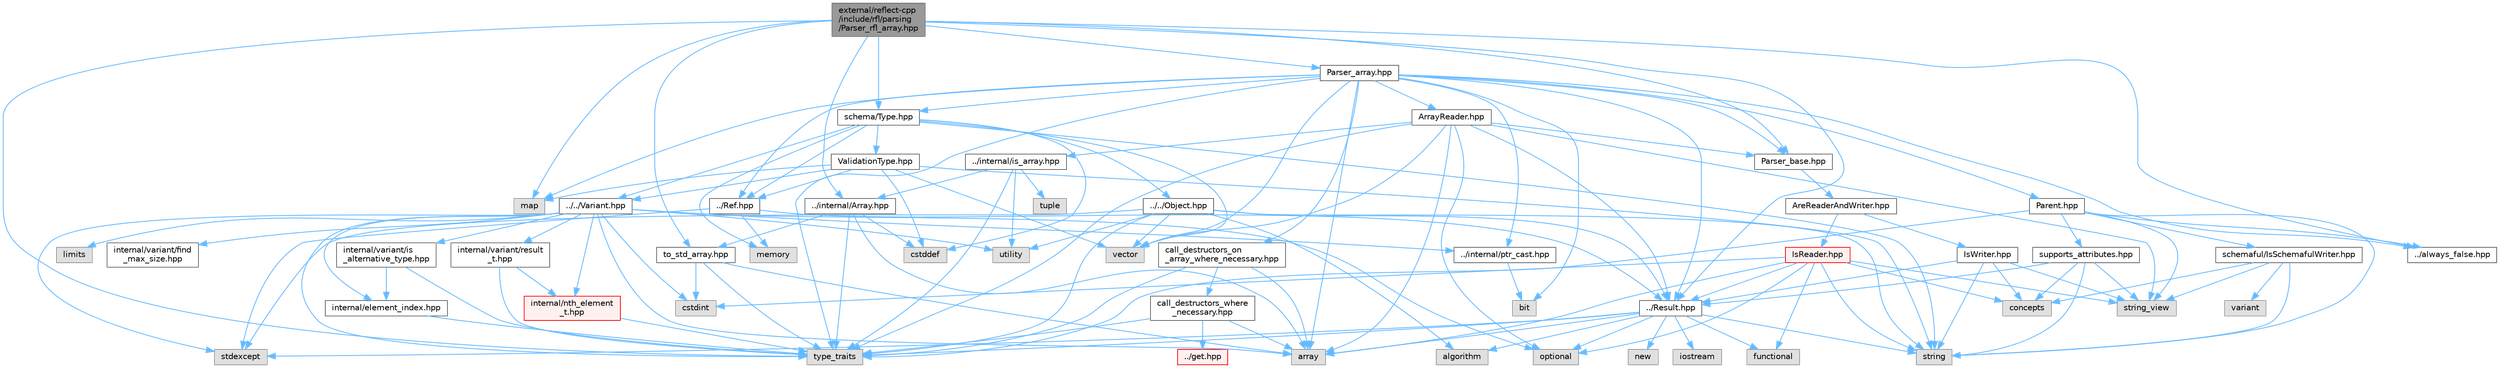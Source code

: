 digraph "external/reflect-cpp/include/rfl/parsing/Parser_rfl_array.hpp"
{
 // LATEX_PDF_SIZE
  bgcolor="transparent";
  edge [fontname=Helvetica,fontsize=10,labelfontname=Helvetica,labelfontsize=10];
  node [fontname=Helvetica,fontsize=10,shape=box,height=0.2,width=0.4];
  Node1 [id="Node000001",label="external/reflect-cpp\l/include/rfl/parsing\l/Parser_rfl_array.hpp",height=0.2,width=0.4,color="gray40", fillcolor="grey60", style="filled", fontcolor="black",tooltip=" "];
  Node1 -> Node2 [id="edge1_Node000001_Node000002",color="steelblue1",style="solid",tooltip=" "];
  Node2 [id="Node000002",label="map",height=0.2,width=0.4,color="grey60", fillcolor="#E0E0E0", style="filled",tooltip=" "];
  Node1 -> Node3 [id="edge2_Node000001_Node000003",color="steelblue1",style="solid",tooltip=" "];
  Node3 [id="Node000003",label="type_traits",height=0.2,width=0.4,color="grey60", fillcolor="#E0E0E0", style="filled",tooltip=" "];
  Node1 -> Node4 [id="edge3_Node000001_Node000004",color="steelblue1",style="solid",tooltip=" "];
  Node4 [id="Node000004",label="../Result.hpp",height=0.2,width=0.4,color="grey40", fillcolor="white", style="filled",URL="$_result_8hpp.html",tooltip=" "];
  Node4 -> Node5 [id="edge4_Node000004_Node000005",color="steelblue1",style="solid",tooltip=" "];
  Node5 [id="Node000005",label="algorithm",height=0.2,width=0.4,color="grey60", fillcolor="#E0E0E0", style="filled",tooltip=" "];
  Node4 -> Node6 [id="edge5_Node000004_Node000006",color="steelblue1",style="solid",tooltip=" "];
  Node6 [id="Node000006",label="array",height=0.2,width=0.4,color="grey60", fillcolor="#E0E0E0", style="filled",tooltip=" "];
  Node4 -> Node7 [id="edge6_Node000004_Node000007",color="steelblue1",style="solid",tooltip=" "];
  Node7 [id="Node000007",label="functional",height=0.2,width=0.4,color="grey60", fillcolor="#E0E0E0", style="filled",tooltip=" "];
  Node4 -> Node8 [id="edge7_Node000004_Node000008",color="steelblue1",style="solid",tooltip=" "];
  Node8 [id="Node000008",label="iostream",height=0.2,width=0.4,color="grey60", fillcolor="#E0E0E0", style="filled",tooltip=" "];
  Node4 -> Node9 [id="edge8_Node000004_Node000009",color="steelblue1",style="solid",tooltip=" "];
  Node9 [id="Node000009",label="new",height=0.2,width=0.4,color="grey60", fillcolor="#E0E0E0", style="filled",tooltip=" "];
  Node4 -> Node10 [id="edge9_Node000004_Node000010",color="steelblue1",style="solid",tooltip=" "];
  Node10 [id="Node000010",label="optional",height=0.2,width=0.4,color="grey60", fillcolor="#E0E0E0", style="filled",tooltip=" "];
  Node4 -> Node11 [id="edge10_Node000004_Node000011",color="steelblue1",style="solid",tooltip=" "];
  Node11 [id="Node000011",label="stdexcept",height=0.2,width=0.4,color="grey60", fillcolor="#E0E0E0", style="filled",tooltip=" "];
  Node4 -> Node12 [id="edge11_Node000004_Node000012",color="steelblue1",style="solid",tooltip=" "];
  Node12 [id="Node000012",label="string",height=0.2,width=0.4,color="grey60", fillcolor="#E0E0E0", style="filled",tooltip=" "];
  Node4 -> Node3 [id="edge12_Node000004_Node000003",color="steelblue1",style="solid",tooltip=" "];
  Node1 -> Node13 [id="edge13_Node000001_Node000013",color="steelblue1",style="solid",tooltip=" "];
  Node13 [id="Node000013",label="../always_false.hpp",height=0.2,width=0.4,color="grey40", fillcolor="white", style="filled",URL="$always__false_8hpp.html",tooltip=" "];
  Node1 -> Node14 [id="edge14_Node000001_Node000014",color="steelblue1",style="solid",tooltip=" "];
  Node14 [id="Node000014",label="../internal/Array.hpp",height=0.2,width=0.4,color="grey40", fillcolor="white", style="filled",URL="$_array_8hpp.html",tooltip=" "];
  Node14 -> Node6 [id="edge15_Node000014_Node000006",color="steelblue1",style="solid",tooltip=" "];
  Node14 -> Node15 [id="edge16_Node000014_Node000015",color="steelblue1",style="solid",tooltip=" "];
  Node15 [id="Node000015",label="cstddef",height=0.2,width=0.4,color="grey60", fillcolor="#E0E0E0", style="filled",tooltip=" "];
  Node14 -> Node3 [id="edge17_Node000014_Node000003",color="steelblue1",style="solid",tooltip=" "];
  Node14 -> Node16 [id="edge18_Node000014_Node000016",color="steelblue1",style="solid",tooltip=" "];
  Node16 [id="Node000016",label="to_std_array.hpp",height=0.2,width=0.4,color="grey40", fillcolor="white", style="filled",URL="$to__std__array_8hpp.html",tooltip=" "];
  Node16 -> Node6 [id="edge19_Node000016_Node000006",color="steelblue1",style="solid",tooltip=" "];
  Node16 -> Node17 [id="edge20_Node000016_Node000017",color="steelblue1",style="solid",tooltip=" "];
  Node17 [id="Node000017",label="cstdint",height=0.2,width=0.4,color="grey60", fillcolor="#E0E0E0", style="filled",tooltip=" "];
  Node16 -> Node3 [id="edge21_Node000016_Node000003",color="steelblue1",style="solid",tooltip=" "];
  Node1 -> Node16 [id="edge22_Node000001_Node000016",color="steelblue1",style="solid",tooltip=" "];
  Node1 -> Node18 [id="edge23_Node000001_Node000018",color="steelblue1",style="solid",tooltip=" "];
  Node18 [id="Node000018",label="Parser_array.hpp",height=0.2,width=0.4,color="grey40", fillcolor="white", style="filled",URL="$_parser__array_8hpp.html",tooltip=" "];
  Node18 -> Node6 [id="edge24_Node000018_Node000006",color="steelblue1",style="solid",tooltip=" "];
  Node18 -> Node19 [id="edge25_Node000018_Node000019",color="steelblue1",style="solid",tooltip=" "];
  Node19 [id="Node000019",label="bit",height=0.2,width=0.4,color="grey60", fillcolor="#E0E0E0", style="filled",tooltip=" "];
  Node18 -> Node2 [id="edge26_Node000018_Node000002",color="steelblue1",style="solid",tooltip=" "];
  Node18 -> Node3 [id="edge27_Node000018_Node000003",color="steelblue1",style="solid",tooltip=" "];
  Node18 -> Node20 [id="edge28_Node000018_Node000020",color="steelblue1",style="solid",tooltip=" "];
  Node20 [id="Node000020",label="vector",height=0.2,width=0.4,color="grey60", fillcolor="#E0E0E0", style="filled",tooltip=" "];
  Node18 -> Node21 [id="edge29_Node000018_Node000021",color="steelblue1",style="solid",tooltip=" "];
  Node21 [id="Node000021",label="../Ref.hpp",height=0.2,width=0.4,color="grey40", fillcolor="white", style="filled",URL="$_ref_8hpp.html",tooltip=" "];
  Node21 -> Node22 [id="edge30_Node000021_Node000022",color="steelblue1",style="solid",tooltip=" "];
  Node22 [id="Node000022",label="memory",height=0.2,width=0.4,color="grey60", fillcolor="#E0E0E0", style="filled",tooltip=" "];
  Node21 -> Node11 [id="edge31_Node000021_Node000011",color="steelblue1",style="solid",tooltip=" "];
  Node21 -> Node4 [id="edge32_Node000021_Node000004",color="steelblue1",style="solid",tooltip=" "];
  Node18 -> Node4 [id="edge33_Node000018_Node000004",color="steelblue1",style="solid",tooltip=" "];
  Node18 -> Node13 [id="edge34_Node000018_Node000013",color="steelblue1",style="solid",tooltip=" "];
  Node18 -> Node23 [id="edge35_Node000018_Node000023",color="steelblue1",style="solid",tooltip=" "];
  Node23 [id="Node000023",label="../internal/ptr_cast.hpp",height=0.2,width=0.4,color="grey40", fillcolor="white", style="filled",URL="$ptr__cast_8hpp.html",tooltip=" "];
  Node23 -> Node19 [id="edge36_Node000023_Node000019",color="steelblue1",style="solid",tooltip=" "];
  Node18 -> Node24 [id="edge37_Node000018_Node000024",color="steelblue1",style="solid",tooltip=" "];
  Node24 [id="Node000024",label="ArrayReader.hpp",height=0.2,width=0.4,color="grey40", fillcolor="white", style="filled",URL="$_array_reader_8hpp.html",tooltip=" "];
  Node24 -> Node6 [id="edge38_Node000024_Node000006",color="steelblue1",style="solid",tooltip=" "];
  Node24 -> Node10 [id="edge39_Node000024_Node000010",color="steelblue1",style="solid",tooltip=" "];
  Node24 -> Node25 [id="edge40_Node000024_Node000025",color="steelblue1",style="solid",tooltip=" "];
  Node25 [id="Node000025",label="string_view",height=0.2,width=0.4,color="grey60", fillcolor="#E0E0E0", style="filled",tooltip=" "];
  Node24 -> Node3 [id="edge41_Node000024_Node000003",color="steelblue1",style="solid",tooltip=" "];
  Node24 -> Node20 [id="edge42_Node000024_Node000020",color="steelblue1",style="solid",tooltip=" "];
  Node24 -> Node4 [id="edge43_Node000024_Node000004",color="steelblue1",style="solid",tooltip=" "];
  Node24 -> Node26 [id="edge44_Node000024_Node000026",color="steelblue1",style="solid",tooltip=" "];
  Node26 [id="Node000026",label="../internal/is_array.hpp",height=0.2,width=0.4,color="grey40", fillcolor="white", style="filled",URL="$is__array_8hpp.html",tooltip=" "];
  Node26 -> Node27 [id="edge45_Node000026_Node000027",color="steelblue1",style="solid",tooltip=" "];
  Node27 [id="Node000027",label="tuple",height=0.2,width=0.4,color="grey60", fillcolor="#E0E0E0", style="filled",tooltip=" "];
  Node26 -> Node3 [id="edge46_Node000026_Node000003",color="steelblue1",style="solid",tooltip=" "];
  Node26 -> Node28 [id="edge47_Node000026_Node000028",color="steelblue1",style="solid",tooltip=" "];
  Node28 [id="Node000028",label="utility",height=0.2,width=0.4,color="grey60", fillcolor="#E0E0E0", style="filled",tooltip=" "];
  Node26 -> Node14 [id="edge48_Node000026_Node000014",color="steelblue1",style="solid",tooltip=" "];
  Node24 -> Node29 [id="edge49_Node000024_Node000029",color="steelblue1",style="solid",tooltip=" "];
  Node29 [id="Node000029",label="Parser_base.hpp",height=0.2,width=0.4,color="grey40", fillcolor="white", style="filled",URL="$_parser__base_8hpp.html",tooltip=" "];
  Node29 -> Node30 [id="edge50_Node000029_Node000030",color="steelblue1",style="solid",tooltip=" "];
  Node30 [id="Node000030",label="AreReaderAndWriter.hpp",height=0.2,width=0.4,color="grey40", fillcolor="white", style="filled",URL="$_are_reader_and_writer_8hpp.html",tooltip=" "];
  Node30 -> Node31 [id="edge51_Node000030_Node000031",color="steelblue1",style="solid",tooltip=" "];
  Node31 [id="Node000031",label="IsReader.hpp",height=0.2,width=0.4,color="red", fillcolor="#FFF0F0", style="filled",URL="$_is_reader_8hpp.html",tooltip=" "];
  Node31 -> Node6 [id="edge52_Node000031_Node000006",color="steelblue1",style="solid",tooltip=" "];
  Node31 -> Node32 [id="edge53_Node000031_Node000032",color="steelblue1",style="solid",tooltip=" "];
  Node32 [id="Node000032",label="concepts",height=0.2,width=0.4,color="grey60", fillcolor="#E0E0E0", style="filled",tooltip=" "];
  Node31 -> Node17 [id="edge54_Node000031_Node000017",color="steelblue1",style="solid",tooltip=" "];
  Node31 -> Node7 [id="edge55_Node000031_Node000007",color="steelblue1",style="solid",tooltip=" "];
  Node31 -> Node10 [id="edge56_Node000031_Node000010",color="steelblue1",style="solid",tooltip=" "];
  Node31 -> Node12 [id="edge57_Node000031_Node000012",color="steelblue1",style="solid",tooltip=" "];
  Node31 -> Node25 [id="edge58_Node000031_Node000025",color="steelblue1",style="solid",tooltip=" "];
  Node31 -> Node4 [id="edge59_Node000031_Node000004",color="steelblue1",style="solid",tooltip=" "];
  Node30 -> Node38 [id="edge60_Node000030_Node000038",color="steelblue1",style="solid",tooltip=" "];
  Node38 [id="Node000038",label="IsWriter.hpp",height=0.2,width=0.4,color="grey40", fillcolor="white", style="filled",URL="$_is_writer_8hpp.html",tooltip=" "];
  Node38 -> Node32 [id="edge61_Node000038_Node000032",color="steelblue1",style="solid",tooltip=" "];
  Node38 -> Node12 [id="edge62_Node000038_Node000012",color="steelblue1",style="solid",tooltip=" "];
  Node38 -> Node25 [id="edge63_Node000038_Node000025",color="steelblue1",style="solid",tooltip=" "];
  Node38 -> Node4 [id="edge64_Node000038_Node000004",color="steelblue1",style="solid",tooltip=" "];
  Node18 -> Node39 [id="edge65_Node000018_Node000039",color="steelblue1",style="solid",tooltip=" "];
  Node39 [id="Node000039",label="Parent.hpp",height=0.2,width=0.4,color="grey40", fillcolor="white", style="filled",URL="$_parent_8hpp.html",tooltip=" "];
  Node39 -> Node12 [id="edge66_Node000039_Node000012",color="steelblue1",style="solid",tooltip=" "];
  Node39 -> Node25 [id="edge67_Node000039_Node000025",color="steelblue1",style="solid",tooltip=" "];
  Node39 -> Node3 [id="edge68_Node000039_Node000003",color="steelblue1",style="solid",tooltip=" "];
  Node39 -> Node13 [id="edge69_Node000039_Node000013",color="steelblue1",style="solid",tooltip=" "];
  Node39 -> Node40 [id="edge70_Node000039_Node000040",color="steelblue1",style="solid",tooltip=" "];
  Node40 [id="Node000040",label="schemaful/IsSchemafulWriter.hpp",height=0.2,width=0.4,color="grey40", fillcolor="white", style="filled",URL="$_is_schemaful_writer_8hpp.html",tooltip=" "];
  Node40 -> Node32 [id="edge71_Node000040_Node000032",color="steelblue1",style="solid",tooltip=" "];
  Node40 -> Node12 [id="edge72_Node000040_Node000012",color="steelblue1",style="solid",tooltip=" "];
  Node40 -> Node25 [id="edge73_Node000040_Node000025",color="steelblue1",style="solid",tooltip=" "];
  Node40 -> Node37 [id="edge74_Node000040_Node000037",color="steelblue1",style="solid",tooltip=" "];
  Node37 [id="Node000037",label="variant",height=0.2,width=0.4,color="grey60", fillcolor="#E0E0E0", style="filled",tooltip=" "];
  Node39 -> Node41 [id="edge75_Node000039_Node000041",color="steelblue1",style="solid",tooltip=" "];
  Node41 [id="Node000041",label="supports_attributes.hpp",height=0.2,width=0.4,color="grey40", fillcolor="white", style="filled",URL="$supports__attributes_8hpp.html",tooltip=" "];
  Node41 -> Node32 [id="edge76_Node000041_Node000032",color="steelblue1",style="solid",tooltip=" "];
  Node41 -> Node12 [id="edge77_Node000041_Node000012",color="steelblue1",style="solid",tooltip=" "];
  Node41 -> Node25 [id="edge78_Node000041_Node000025",color="steelblue1",style="solid",tooltip=" "];
  Node41 -> Node4 [id="edge79_Node000041_Node000004",color="steelblue1",style="solid",tooltip=" "];
  Node18 -> Node29 [id="edge80_Node000018_Node000029",color="steelblue1",style="solid",tooltip=" "];
  Node18 -> Node42 [id="edge81_Node000018_Node000042",color="steelblue1",style="solid",tooltip=" "];
  Node42 [id="Node000042",label="call_destructors_on\l_array_where_necessary.hpp",height=0.2,width=0.4,color="grey40", fillcolor="white", style="filled",URL="$call__destructors__on__array__where__necessary_8hpp.html",tooltip=" "];
  Node42 -> Node6 [id="edge82_Node000042_Node000006",color="steelblue1",style="solid",tooltip=" "];
  Node42 -> Node3 [id="edge83_Node000042_Node000003",color="steelblue1",style="solid",tooltip=" "];
  Node42 -> Node43 [id="edge84_Node000042_Node000043",color="steelblue1",style="solid",tooltip=" "];
  Node43 [id="Node000043",label="call_destructors_where\l_necessary.hpp",height=0.2,width=0.4,color="grey40", fillcolor="white", style="filled",URL="$call__destructors__where__necessary_8hpp.html",tooltip=" "];
  Node43 -> Node6 [id="edge85_Node000043_Node000006",color="steelblue1",style="solid",tooltip=" "];
  Node43 -> Node3 [id="edge86_Node000043_Node000003",color="steelblue1",style="solid",tooltip=" "];
  Node43 -> Node44 [id="edge87_Node000043_Node000044",color="steelblue1",style="solid",tooltip=" "];
  Node44 [id="Node000044",label="../get.hpp",height=0.2,width=0.4,color="red", fillcolor="#FFF0F0", style="filled",URL="$get_8hpp.html",tooltip=" "];
  Node18 -> Node53 [id="edge88_Node000018_Node000053",color="steelblue1",style="solid",tooltip=" "];
  Node53 [id="Node000053",label="schema/Type.hpp",height=0.2,width=0.4,color="grey40", fillcolor="white", style="filled",URL="$parsing_2schema_2_type_8hpp.html",tooltip=" "];
  Node53 -> Node15 [id="edge89_Node000053_Node000015",color="steelblue1",style="solid",tooltip=" "];
  Node53 -> Node22 [id="edge90_Node000053_Node000022",color="steelblue1",style="solid",tooltip=" "];
  Node53 -> Node12 [id="edge91_Node000053_Node000012",color="steelblue1",style="solid",tooltip=" "];
  Node53 -> Node20 [id="edge92_Node000053_Node000020",color="steelblue1",style="solid",tooltip=" "];
  Node53 -> Node54 [id="edge93_Node000053_Node000054",color="steelblue1",style="solid",tooltip=" "];
  Node54 [id="Node000054",label="../../Object.hpp",height=0.2,width=0.4,color="grey40", fillcolor="white", style="filled",URL="$_object_8hpp.html",tooltip=" "];
  Node54 -> Node5 [id="edge94_Node000054_Node000005",color="steelblue1",style="solid",tooltip=" "];
  Node54 -> Node11 [id="edge95_Node000054_Node000011",color="steelblue1",style="solid",tooltip=" "];
  Node54 -> Node12 [id="edge96_Node000054_Node000012",color="steelblue1",style="solid",tooltip=" "];
  Node54 -> Node3 [id="edge97_Node000054_Node000003",color="steelblue1",style="solid",tooltip=" "];
  Node54 -> Node28 [id="edge98_Node000054_Node000028",color="steelblue1",style="solid",tooltip=" "];
  Node54 -> Node20 [id="edge99_Node000054_Node000020",color="steelblue1",style="solid",tooltip=" "];
  Node54 -> Node4 [id="edge100_Node000054_Node000004",color="steelblue1",style="solid",tooltip=" "];
  Node53 -> Node21 [id="edge101_Node000053_Node000021",color="steelblue1",style="solid",tooltip=" "];
  Node53 -> Node55 [id="edge102_Node000053_Node000055",color="steelblue1",style="solid",tooltip=" "];
  Node55 [id="Node000055",label="../../Variant.hpp",height=0.2,width=0.4,color="grey40", fillcolor="white", style="filled",URL="$_variant_8hpp.html",tooltip=" "];
  Node55 -> Node6 [id="edge103_Node000055_Node000006",color="steelblue1",style="solid",tooltip=" "];
  Node55 -> Node17 [id="edge104_Node000055_Node000017",color="steelblue1",style="solid",tooltip=" "];
  Node55 -> Node47 [id="edge105_Node000055_Node000047",color="steelblue1",style="solid",tooltip=" "];
  Node47 [id="Node000047",label="limits",height=0.2,width=0.4,color="grey60", fillcolor="#E0E0E0", style="filled",tooltip=" "];
  Node55 -> Node10 [id="edge106_Node000055_Node000010",color="steelblue1",style="solid",tooltip=" "];
  Node55 -> Node11 [id="edge107_Node000055_Node000011",color="steelblue1",style="solid",tooltip=" "];
  Node55 -> Node3 [id="edge108_Node000055_Node000003",color="steelblue1",style="solid",tooltip=" "];
  Node55 -> Node28 [id="edge109_Node000055_Node000028",color="steelblue1",style="solid",tooltip=" "];
  Node55 -> Node56 [id="edge110_Node000055_Node000056",color="steelblue1",style="solid",tooltip=" "];
  Node56 [id="Node000056",label="internal/element_index.hpp",height=0.2,width=0.4,color="grey40", fillcolor="white", style="filled",URL="$element__index_8hpp.html",tooltip=" "];
  Node56 -> Node3 [id="edge111_Node000056_Node000003",color="steelblue1",style="solid",tooltip=" "];
  Node55 -> Node48 [id="edge112_Node000055_Node000048",color="steelblue1",style="solid",tooltip=" "];
  Node48 [id="Node000048",label="internal/nth_element\l_t.hpp",height=0.2,width=0.4,color="red", fillcolor="#FFF0F0", style="filled",URL="$nth__element__t_8hpp.html",tooltip=" "];
  Node48 -> Node3 [id="edge113_Node000048_Node000003",color="steelblue1",style="solid",tooltip=" "];
  Node55 -> Node57 [id="edge114_Node000055_Node000057",color="steelblue1",style="solid",tooltip=" "];
  Node57 [id="Node000057",label="internal/variant/find\l_max_size.hpp",height=0.2,width=0.4,color="grey40", fillcolor="white", style="filled",URL="$find__max__size_8hpp.html",tooltip=" "];
  Node55 -> Node58 [id="edge115_Node000055_Node000058",color="steelblue1",style="solid",tooltip=" "];
  Node58 [id="Node000058",label="internal/variant/is\l_alternative_type.hpp",height=0.2,width=0.4,color="grey40", fillcolor="white", style="filled",URL="$is__alternative__type_8hpp.html",tooltip=" "];
  Node58 -> Node3 [id="edge116_Node000058_Node000003",color="steelblue1",style="solid",tooltip=" "];
  Node58 -> Node56 [id="edge117_Node000058_Node000056",color="steelblue1",style="solid",tooltip=" "];
  Node55 -> Node59 [id="edge118_Node000055_Node000059",color="steelblue1",style="solid",tooltip=" "];
  Node59 [id="Node000059",label="internal/variant/result\l_t.hpp",height=0.2,width=0.4,color="grey40", fillcolor="white", style="filled",URL="$result__t_8hpp.html",tooltip=" "];
  Node59 -> Node3 [id="edge119_Node000059_Node000003",color="steelblue1",style="solid",tooltip=" "];
  Node59 -> Node48 [id="edge120_Node000059_Node000048",color="steelblue1",style="solid",tooltip=" "];
  Node55 -> Node23 [id="edge121_Node000055_Node000023",color="steelblue1",style="solid",tooltip=" "];
  Node53 -> Node60 [id="edge122_Node000053_Node000060",color="steelblue1",style="solid",tooltip=" "];
  Node60 [id="Node000060",label="ValidationType.hpp",height=0.2,width=0.4,color="grey40", fillcolor="white", style="filled",URL="$_validation_type_8hpp.html",tooltip=" "];
  Node60 -> Node15 [id="edge123_Node000060_Node000015",color="steelblue1",style="solid",tooltip=" "];
  Node60 -> Node2 [id="edge124_Node000060_Node000002",color="steelblue1",style="solid",tooltip=" "];
  Node60 -> Node12 [id="edge125_Node000060_Node000012",color="steelblue1",style="solid",tooltip=" "];
  Node60 -> Node20 [id="edge126_Node000060_Node000020",color="steelblue1",style="solid",tooltip=" "];
  Node60 -> Node21 [id="edge127_Node000060_Node000021",color="steelblue1",style="solid",tooltip=" "];
  Node60 -> Node55 [id="edge128_Node000060_Node000055",color="steelblue1",style="solid",tooltip=" "];
  Node1 -> Node29 [id="edge129_Node000001_Node000029",color="steelblue1",style="solid",tooltip=" "];
  Node1 -> Node53 [id="edge130_Node000001_Node000053",color="steelblue1",style="solid",tooltip=" "];
}
